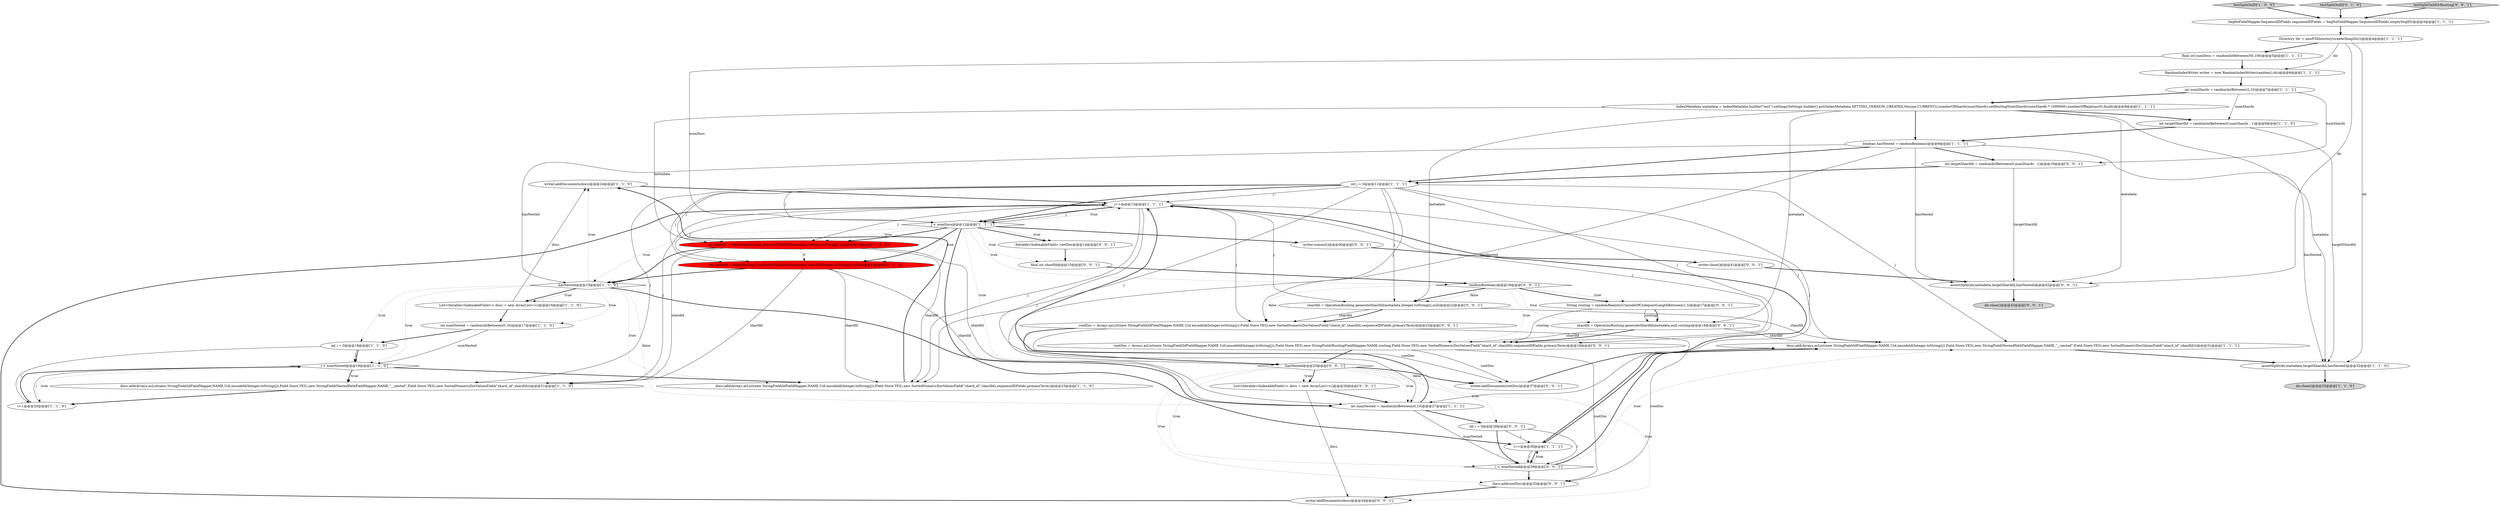 digraph {
8 [style = filled, label = "writer.addDocuments(docs)@@@24@@@['1', '1', '0']", fillcolor = white, shape = ellipse image = "AAA0AAABBB1BBB"];
7 [style = filled, label = "int j = 0@@@11@@@['1', '1', '1']", fillcolor = white, shape = ellipse image = "AAA0AAABBB1BBB"];
37 [style = filled, label = "final int shardId@@@15@@@['0', '0', '1']", fillcolor = white, shape = ellipse image = "AAA0AAABBB3BBB"];
45 [style = filled, label = "int targetShardId = randomIntBetween(0,numShards - 1)@@@10@@@['0', '0', '1']", fillcolor = white, shape = ellipse image = "AAA0AAABBB3BBB"];
24 [style = filled, label = "docs.add(Arrays.asList(new StringField(IdFieldMapper.NAME,Uid.encodeId(Integer.toString(j)),Field.Store.YES),new StringField(NestedPathFieldMapper.NAME,\"__nested\",Field.Store.YES),new SortedNumericDocValuesField(\"shard_id\",shardId)))@@@31@@@['1', '1', '1']", fillcolor = white, shape = ellipse image = "AAA0AAABBB1BBB"];
22 [style = filled, label = "Directory dir = newFSDirectory(createTempDir())@@@4@@@['1', '1', '1']", fillcolor = white, shape = ellipse image = "AAA0AAABBB1BBB"];
6 [style = filled, label = "dir.close()@@@33@@@['1', '1', '0']", fillcolor = lightgray, shape = ellipse image = "AAA0AAABBB1BBB"];
3 [style = filled, label = "int numShards = randomIntBetween(2,10)@@@7@@@['1', '1', '1']", fillcolor = white, shape = ellipse image = "AAA0AAABBB1BBB"];
27 [style = filled, label = "int shardId = IndexRouting.fromIndexMetadata(metadata).shardId(Integer.toString(j),null)@@@14@@@['0', '1', '0']", fillcolor = red, shape = ellipse image = "AAA1AAABBB2BBB"];
40 [style = filled, label = "hasNested@@@25@@@['0', '0', '1']", fillcolor = white, shape = diamond image = "AAA0AAABBB3BBB"];
48 [style = filled, label = "rootDoc = Arrays.asList(new StringField(IdFieldMapper.NAME,Uid.encodeId(Integer.toString(j)),Field.Store.YES),new StringField(RoutingFieldMapper.NAME,routing,Field.Store.YES),new SortedNumericDocValuesField(\"shard_id\",shardId),sequenceIDFields.primaryTerm)@@@19@@@['0', '0', '1']", fillcolor = white, shape = ellipse image = "AAA0AAABBB3BBB"];
46 [style = filled, label = "rootDoc = Arrays.asList(new StringField(IdFieldMapper.NAME,Uid.encodeId(Integer.toString(j)),Field.Store.YES),new SortedNumericDocValuesField(\"shard_id\",shardId),sequenceIDFields.primaryTerm)@@@23@@@['0', '0', '1']", fillcolor = white, shape = ellipse image = "AAA0AAABBB3BBB"];
32 [style = filled, label = "randomBoolean()@@@16@@@['0', '0', '1']", fillcolor = white, shape = diamond image = "AAA0AAABBB3BBB"];
10 [style = filled, label = "IndexMetadata metadata = IndexMetadata.builder(\"test\").settings(Settings.builder().put(IndexMetadata.SETTING_VERSION_CREATED,Version.CURRENT)).numberOfShards(numShards).setRoutingNumShards(numShards * 1000000).numberOfReplicas(0).build()@@@8@@@['1', '1', '1']", fillcolor = white, shape = ellipse image = "AAA0AAABBB1BBB"];
30 [style = filled, label = "writer.addDocument(rootDoc)@@@37@@@['0', '0', '1']", fillcolor = white, shape = ellipse image = "AAA0AAABBB3BBB"];
9 [style = filled, label = "testSplitOnID['1', '0', '0']", fillcolor = lightgray, shape = diamond image = "AAA0AAABBB1BBB"];
19 [style = filled, label = "RandomIndexWriter writer = new RandomIndexWriter(random(),dir)@@@6@@@['1', '1', '1']", fillcolor = white, shape = ellipse image = "AAA0AAABBB1BBB"];
12 [style = filled, label = "j < numDocs@@@12@@@['1', '1', '1']", fillcolor = white, shape = diamond image = "AAA0AAABBB1BBB"];
5 [style = filled, label = "final int numDocs = randomIntBetween(50,100)@@@5@@@['1', '1', '1']", fillcolor = white, shape = ellipse image = "AAA0AAABBB1BBB"];
14 [style = filled, label = "hasNested@@@15@@@['1', '1', '0']", fillcolor = white, shape = diamond image = "AAA0AAABBB1BBB"];
16 [style = filled, label = "int numNested = randomIntBetween(0,10)@@@17@@@['1', '1', '0']", fillcolor = white, shape = ellipse image = "AAA0AAABBB1BBB"];
21 [style = filled, label = "docs.add(Arrays.asList(new StringField(IdFieldMapper.NAME,Uid.encodeId(Integer.toString(j)),Field.Store.YES),new StringField(NestedPathFieldMapper.NAME,\"__nested\",Field.Store.YES),new SortedNumericDocValuesField(\"shard_id\",shardId)))@@@21@@@['1', '1', '0']", fillcolor = white, shape = ellipse image = "AAA0AAABBB1BBB"];
4 [style = filled, label = "i++@@@30@@@['1', '1', '1']", fillcolor = white, shape = ellipse image = "AAA0AAABBB1BBB"];
0 [style = filled, label = "int shardId = OperationRouting.generateShardId(metadata,Integer.toString(j),null)@@@14@@@['1', '0', '0']", fillcolor = red, shape = ellipse image = "AAA1AAABBB1BBB"];
26 [style = filled, label = "SeqNoFieldMapper.SequenceIDFields sequenceIDFields = SeqNoFieldMapper.SequenceIDFields.emptySeqID()@@@3@@@['1', '1', '1']", fillcolor = white, shape = ellipse image = "AAA0AAABBB1BBB"];
39 [style = filled, label = "int i = 0@@@28@@@['0', '0', '1']", fillcolor = white, shape = ellipse image = "AAA0AAABBB3BBB"];
17 [style = filled, label = "int targetShardId = randomIntBetween(0,numShards - 1)@@@9@@@['1', '1', '0']", fillcolor = white, shape = ellipse image = "AAA0AAABBB1BBB"];
47 [style = filled, label = "String routing = randomRealisticUnicodeOfCodepointLengthBetween(1,5)@@@17@@@['0', '0', '1']", fillcolor = white, shape = ellipse image = "AAA0AAABBB3BBB"];
38 [style = filled, label = "shardId = OperationRouting.generateShardId(metadata,Integer.toString(j),null)@@@22@@@['0', '0', '1']", fillcolor = white, shape = ellipse image = "AAA0AAABBB3BBB"];
1 [style = filled, label = "assertSplit(dir,metadata,targetShardId,hasNested)@@@32@@@['1', '1', '0']", fillcolor = white, shape = ellipse image = "AAA0AAABBB1BBB"];
29 [style = filled, label = "writer.addDocuments(docs)@@@34@@@['0', '0', '1']", fillcolor = white, shape = ellipse image = "AAA0AAABBB3BBB"];
44 [style = filled, label = "writer.commit()@@@40@@@['0', '0', '1']", fillcolor = white, shape = ellipse image = "AAA0AAABBB3BBB"];
28 [style = filled, label = "testSplitOnID['0', '1', '0']", fillcolor = lightgray, shape = diamond image = "AAA0AAABBB2BBB"];
35 [style = filled, label = "docs.add(rootDoc)@@@33@@@['0', '0', '1']", fillcolor = white, shape = ellipse image = "AAA0AAABBB3BBB"];
18 [style = filled, label = "j++@@@13@@@['1', '1', '1']", fillcolor = white, shape = ellipse image = "AAA0AAABBB1BBB"];
43 [style = filled, label = "assertSplit(dir,metadata,targetShardId,hasNested)@@@42@@@['0', '0', '1']", fillcolor = white, shape = ellipse image = "AAA0AAABBB3BBB"];
2 [style = filled, label = "docs.add(Arrays.asList(new StringField(IdFieldMapper.NAME,Uid.encodeId(Integer.toString(j)),Field.Store.YES),new SortedNumericDocValuesField(\"shard_id\",shardId),sequenceIDFields.primaryTerm))@@@23@@@['1', '1', '0']", fillcolor = white, shape = ellipse image = "AAA0AAABBB1BBB"];
49 [style = filled, label = "shardId = OperationRouting.generateShardId(metadata,null,routing)@@@18@@@['0', '0', '1']", fillcolor = white, shape = ellipse image = "AAA0AAABBB3BBB"];
36 [style = filled, label = "List<Iterable<IndexableField>> docs = new ArrayList<>()@@@26@@@['0', '0', '1']", fillcolor = white, shape = ellipse image = "AAA0AAABBB3BBB"];
23 [style = filled, label = "boolean hasNested = randomBoolean()@@@9@@@['1', '1', '1']", fillcolor = white, shape = ellipse image = "AAA0AAABBB1BBB"];
25 [style = filled, label = "int i = 0@@@18@@@['1', '1', '0']", fillcolor = white, shape = ellipse image = "AAA0AAABBB1BBB"];
33 [style = filled, label = "writer.close()@@@41@@@['0', '0', '1']", fillcolor = white, shape = ellipse image = "AAA0AAABBB3BBB"];
15 [style = filled, label = "List<Iterable<IndexableField>> docs = new ArrayList<>()@@@16@@@['1', '1', '0']", fillcolor = white, shape = ellipse image = "AAA0AAABBB1BBB"];
20 [style = filled, label = "i++@@@20@@@['1', '1', '0']", fillcolor = white, shape = ellipse image = "AAA0AAABBB1BBB"];
31 [style = filled, label = "testSplitOnIdOrRouting['0', '0', '1']", fillcolor = lightgray, shape = diamond image = "AAA0AAABBB3BBB"];
41 [style = filled, label = "Iterable<IndexableField> rootDoc@@@14@@@['0', '0', '1']", fillcolor = white, shape = ellipse image = "AAA0AAABBB3BBB"];
42 [style = filled, label = "dir.close()@@@43@@@['0', '0', '1']", fillcolor = lightgray, shape = ellipse image = "AAA0AAABBB3BBB"];
11 [style = filled, label = "int numNested = randomIntBetween(0,10)@@@27@@@['1', '1', '1']", fillcolor = white, shape = ellipse image = "AAA0AAABBB1BBB"];
13 [style = filled, label = "i < numNested@@@19@@@['1', '1', '0']", fillcolor = white, shape = diamond image = "AAA0AAABBB1BBB"];
34 [style = filled, label = "i < numNested@@@29@@@['0', '0', '1']", fillcolor = white, shape = diamond image = "AAA0AAABBB3BBB"];
40->39 [style = dotted, label="true"];
32->38 [style = dotted, label="false"];
27->2 [style = solid, label="shardId"];
38->46 [style = solid, label="shardId"];
12->40 [style = dotted, label="true"];
12->44 [style = bold, label=""];
23->45 [style = bold, label=""];
10->49 [style = solid, label="metadata"];
10->1 [style = solid, label="metadata"];
39->34 [style = solid, label="i"];
13->20 [style = dotted, label="true"];
43->42 [style = bold, label=""];
49->48 [style = bold, label=""];
23->14 [style = solid, label="hasNested"];
7->24 [style = solid, label="j"];
47->49 [style = solid, label="routing"];
10->17 [style = bold, label=""];
7->18 [style = solid, label="j"];
7->11 [style = solid, label="j"];
18->48 [style = solid, label="j"];
40->36 [style = dotted, label="true"];
30->18 [style = bold, label=""];
36->11 [style = bold, label=""];
26->22 [style = bold, label=""];
45->7 [style = bold, label=""];
29->18 [style = bold, label=""];
47->49 [style = bold, label=""];
9->26 [style = bold, label=""];
0->21 [style = solid, label="shardId"];
18->46 [style = solid, label="j"];
0->14 [style = bold, label=""];
27->11 [style = solid, label="shardId"];
34->24 [style = bold, label=""];
3->45 [style = solid, label="numShards"];
49->24 [style = solid, label="shardId"];
47->48 [style = solid, label="routing"];
13->21 [style = dotted, label="true"];
10->43 [style = solid, label="metadata"];
49->48 [style = solid, label="shardId"];
37->32 [style = bold, label=""];
18->27 [style = solid, label="j"];
14->11 [style = bold, label=""];
19->3 [style = bold, label=""];
16->13 [style = solid, label="numNested"];
5->12 [style = solid, label="numDocs"];
18->2 [style = solid, label="j"];
23->40 [style = solid, label="hasNested"];
14->2 [style = dotted, label="true"];
7->0 [style = solid, label="j"];
8->18 [style = bold, label=""];
32->49 [style = dotted, label="true"];
39->34 [style = bold, label=""];
4->34 [style = solid, label="i"];
41->37 [style = bold, label=""];
18->12 [style = bold, label=""];
7->48 [style = solid, label="j"];
12->18 [style = dotted, label="true"];
0->27 [style = dashed, label="0"];
45->43 [style = solid, label="targetShardId"];
7->38 [style = solid, label="j"];
7->12 [style = solid, label="j"];
22->5 [style = bold, label=""];
11->18 [style = bold, label=""];
40->35 [style = dotted, label="true"];
40->29 [style = dotted, label="true"];
12->41 [style = bold, label=""];
36->29 [style = solid, label="docs"];
39->4 [style = solid, label="i"];
3->10 [style = bold, label=""];
12->27 [style = dotted, label="true"];
40->30 [style = dotted, label="false"];
38->24 [style = solid, label="shardId"];
32->46 [style = dotted, label="false"];
7->27 [style = solid, label="j"];
12->32 [style = dotted, label="true"];
48->30 [style = solid, label="rootDoc"];
32->47 [style = dotted, label="true"];
18->11 [style = solid, label="j"];
10->0 [style = solid, label="metadata"];
14->25 [style = dotted, label="true"];
7->2 [style = solid, label="j"];
12->0 [style = dotted, label="true"];
22->19 [style = solid, label="dir"];
38->46 [style = bold, label=""];
10->38 [style = solid, label="metadata"];
14->15 [style = bold, label=""];
15->8 [style = solid, label="docs"];
23->7 [style = bold, label=""];
34->35 [style = bold, label=""];
17->1 [style = solid, label="targetShardId"];
46->40 [style = bold, label=""];
11->34 [style = solid, label="numNested"];
12->37 [style = dotted, label="true"];
3->17 [style = solid, label="numShards"];
40->34 [style = dotted, label="true"];
20->13 [style = bold, label=""];
4->24 [style = bold, label=""];
35->29 [style = bold, label=""];
34->24 [style = dotted, label="true"];
27->14 [style = bold, label=""];
18->38 [style = solid, label="j"];
25->20 [style = solid, label="i"];
22->43 [style = solid, label="dir"];
44->33 [style = bold, label=""];
12->41 [style = dotted, label="true"];
28->26 [style = bold, label=""];
17->23 [style = bold, label=""];
20->13 [style = solid, label="i"];
14->16 [style = dotted, label="true"];
5->19 [style = bold, label=""];
31->26 [style = bold, label=""];
1->6 [style = bold, label=""];
40->36 [style = bold, label=""];
10->23 [style = bold, label=""];
33->43 [style = bold, label=""];
7->46 [style = solid, label="j"];
34->4 [style = dotted, label="true"];
14->8 [style = dotted, label="true"];
40->30 [style = bold, label=""];
24->1 [style = bold, label=""];
14->11 [style = dotted, label="false"];
12->27 [style = bold, label=""];
4->34 [style = bold, label=""];
13->2 [style = bold, label=""];
7->12 [style = bold, label=""];
25->13 [style = bold, label=""];
22->1 [style = solid, label="dir"];
0->2 [style = solid, label="shardId"];
23->43 [style = solid, label="hasNested"];
16->25 [style = bold, label=""];
7->21 [style = solid, label="j"];
46->35 [style = solid, label="rootDoc"];
15->16 [style = bold, label=""];
12->0 [style = bold, label=""];
48->40 [style = bold, label=""];
48->35 [style = solid, label="rootDoc"];
18->21 [style = solid, label="j"];
14->13 [style = dotted, label="true"];
18->24 [style = solid, label="j"];
46->30 [style = solid, label="rootDoc"];
32->38 [style = bold, label=""];
12->14 [style = dotted, label="true"];
0->11 [style = solid, label="shardId"];
14->15 [style = dotted, label="true"];
32->48 [style = dotted, label="true"];
24->4 [style = bold, label=""];
21->20 [style = bold, label=""];
32->47 [style = bold, label=""];
27->21 [style = solid, label="shardId"];
12->4 [style = bold, label=""];
40->11 [style = dotted, label="true"];
23->1 [style = solid, label="hasNested"];
11->39 [style = bold, label=""];
13->21 [style = bold, label=""];
18->0 [style = solid, label="j"];
2->8 [style = bold, label=""];
18->12 [style = solid, label="j"];
25->13 [style = solid, label="i"];
}
